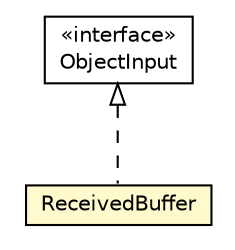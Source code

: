 #!/usr/local/bin/dot
#
# Class diagram 
# Generated by UMLGraph version 5.1 (http://www.umlgraph.org/)
#

digraph G {
	edge [fontname="Helvetica",fontsize=10,labelfontname="Helvetica",labelfontsize=10];
	node [fontname="Helvetica",fontsize=10,shape=plaintext];
	nodesep=0.25;
	ranksep=0.5;
	// pt.ist.fenixframework.backend.infinispan.messaging.ReceivedBuffer
	c61812 [label=<<table title="pt.ist.fenixframework.backend.infinispan.messaging.ReceivedBuffer" border="0" cellborder="1" cellspacing="0" cellpadding="2" port="p" bgcolor="lemonChiffon" href="./ReceivedBuffer.html">
		<tr><td><table border="0" cellspacing="0" cellpadding="1">
<tr><td align="center" balign="center"> ReceivedBuffer </td></tr>
		</table></td></tr>
		</table>>, fontname="Helvetica", fontcolor="black", fontsize=10.0];
	//pt.ist.fenixframework.backend.infinispan.messaging.ReceivedBuffer implements java.io.ObjectInput
	c61837:p -> c61812:p [dir=back,arrowtail=empty,style=dashed];
	// java.io.ObjectInput
	c61837 [label=<<table title="java.io.ObjectInput" border="0" cellborder="1" cellspacing="0" cellpadding="2" port="p" href="http://java.sun.com/j2se/1.4.2/docs/api/java/io/ObjectInput.html">
		<tr><td><table border="0" cellspacing="0" cellpadding="1">
<tr><td align="center" balign="center"> &#171;interface&#187; </td></tr>
<tr><td align="center" balign="center"> ObjectInput </td></tr>
		</table></td></tr>
		</table>>, fontname="Helvetica", fontcolor="black", fontsize=10.0];
}

